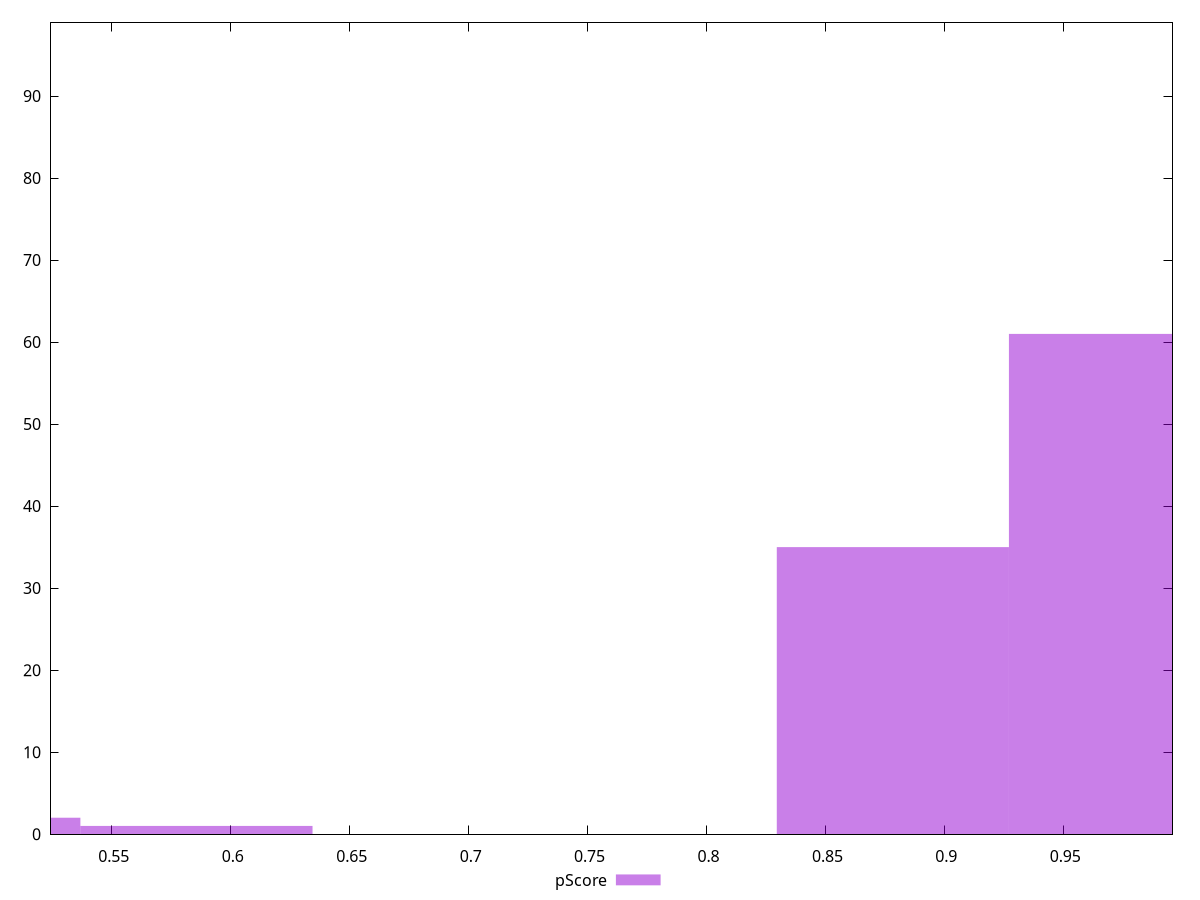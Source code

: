 reset

$pScore <<EOF
0.5855603966227959 1
0.4879669971856632 2
0.8783405949341938 35
0.9759339943713264 61
EOF

set key outside below
set boxwidth 0.09759339943713265
set xrange [0.5239881933304036:0.9959086895152738]
set yrange [0:99]
set trange [0:99]
set style fill transparent solid 0.5 noborder
set terminal svg size 640, 490 enhanced background rgb 'white'
set output "report/report_00029_2021-02-24T13-36-40.390Z/mainthread-work-breakdown/samples/card/pScore/histogram.svg"

plot $pScore title "pScore" with boxes

reset
